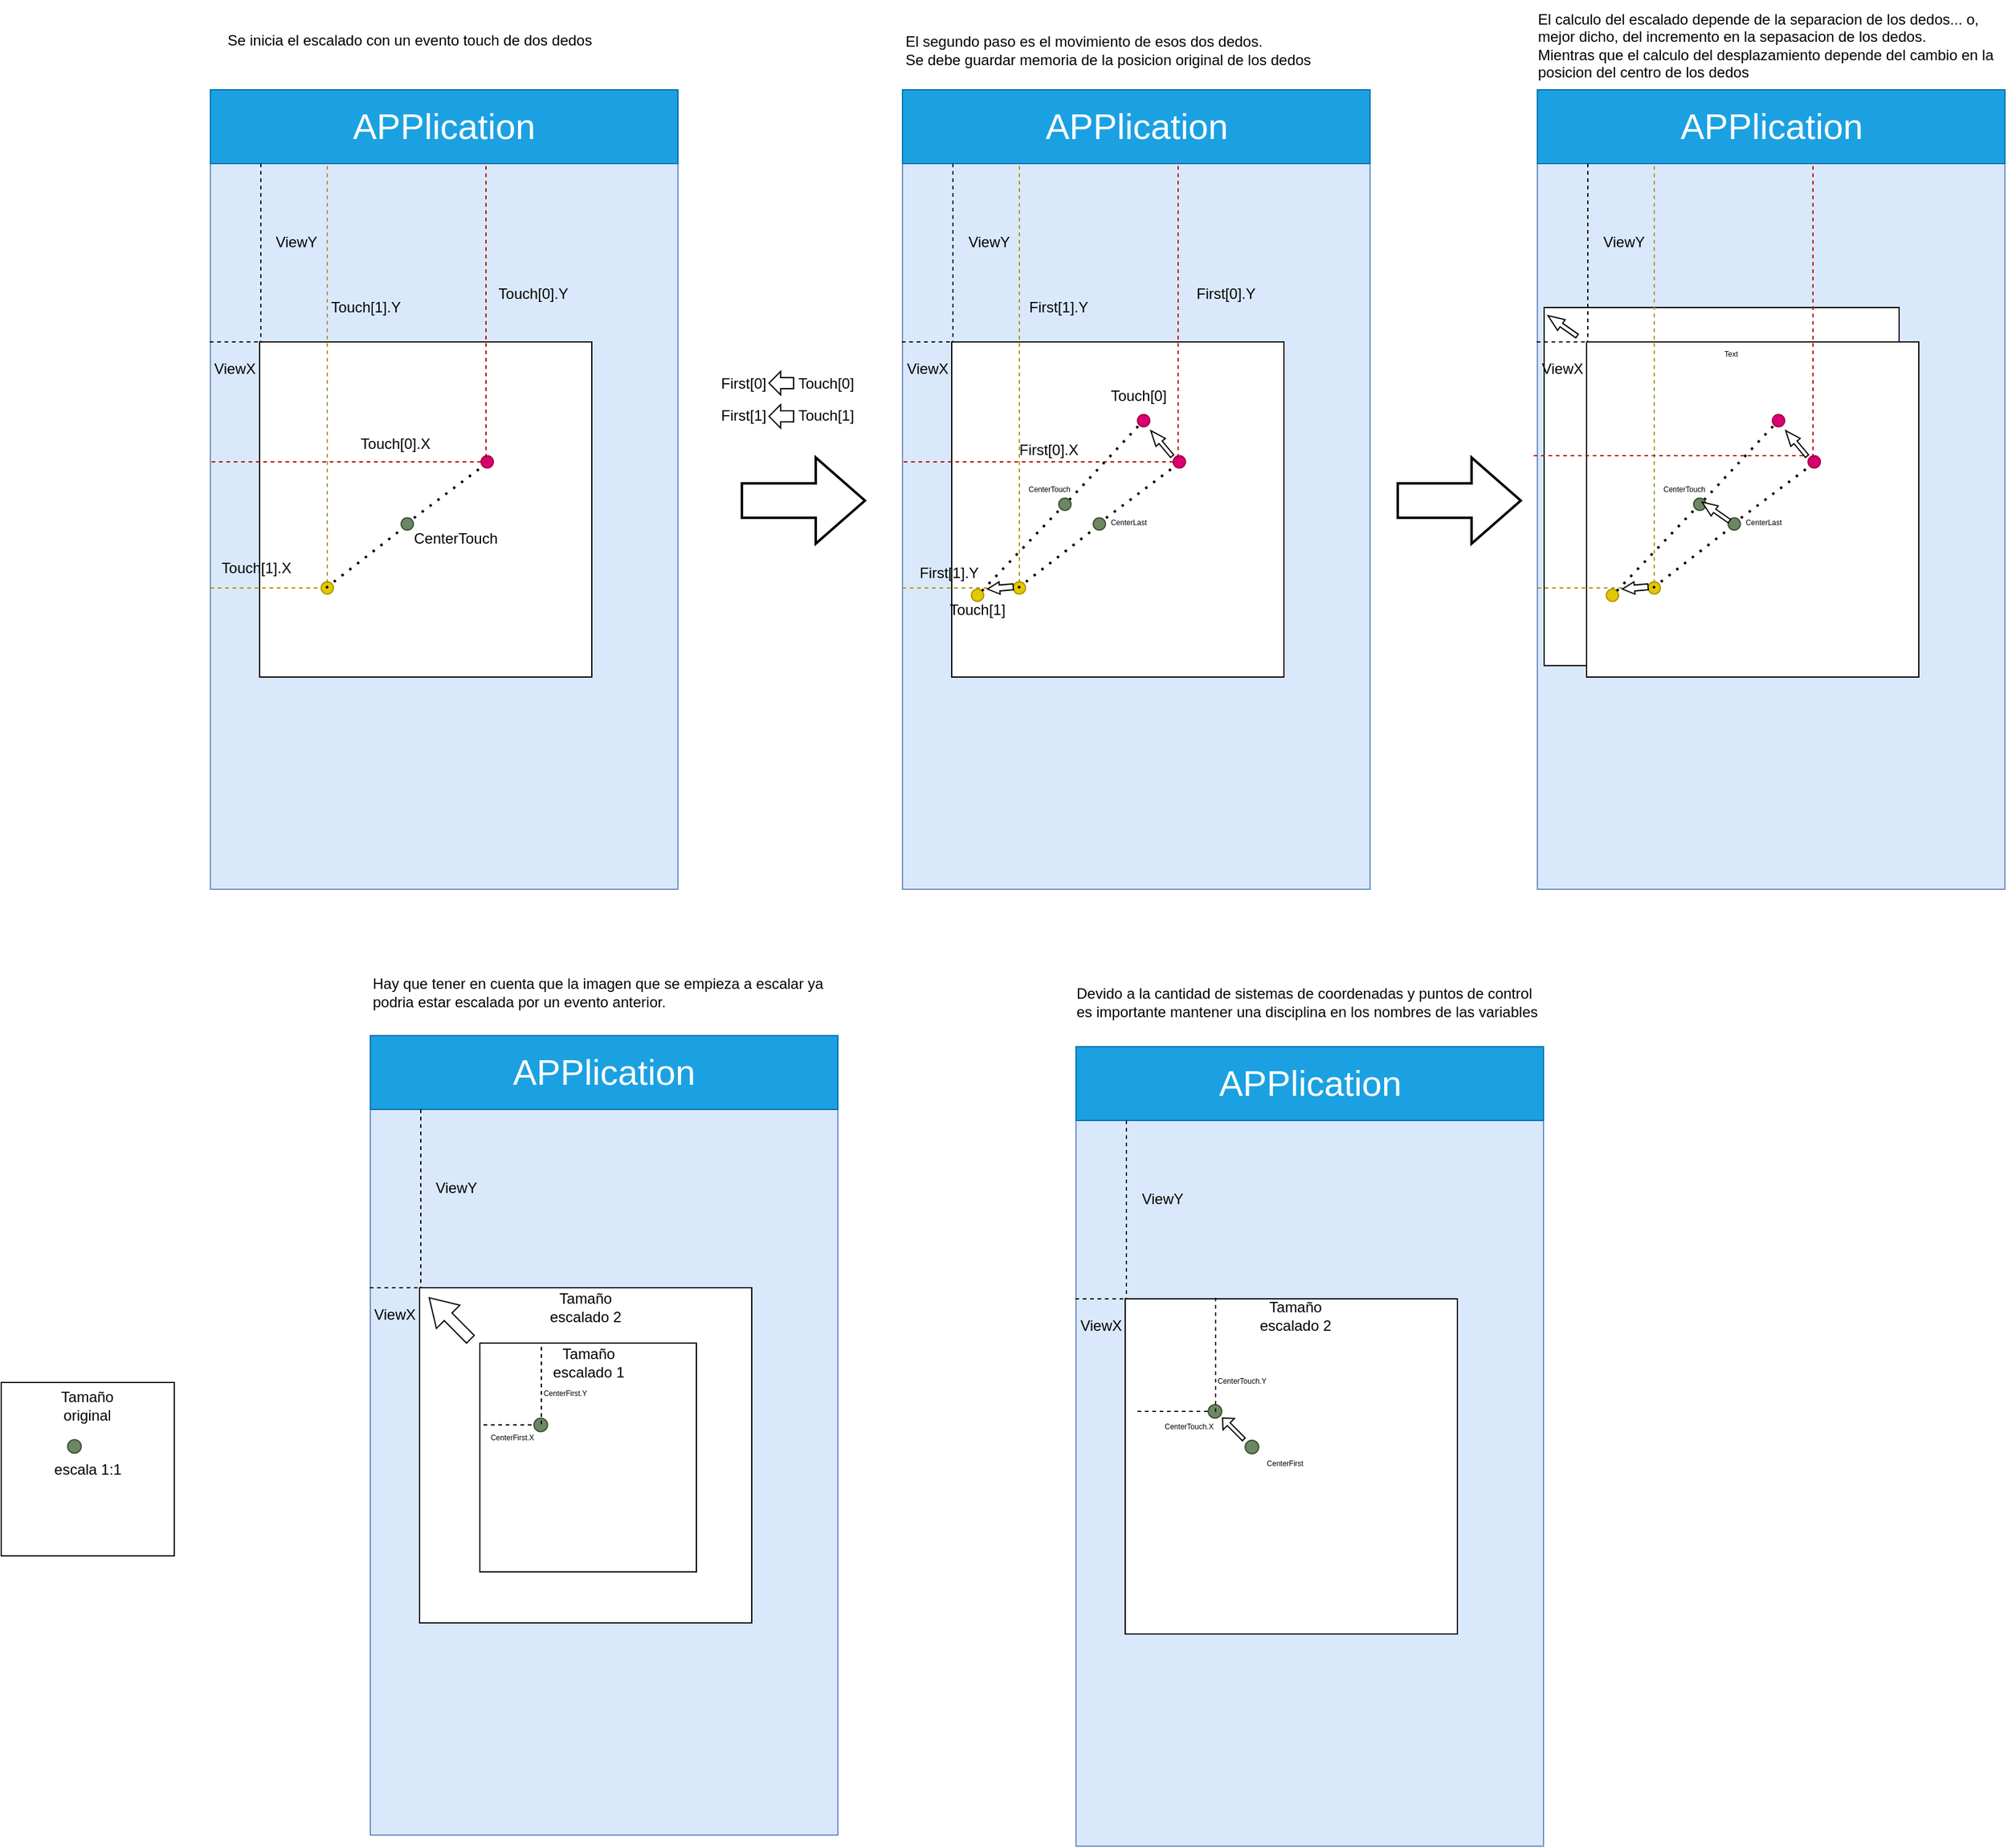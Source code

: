 <mxfile version="13.6.2" type="device"><diagram id="ZlK4aT6pQJTlaHt1C6pi" name="Página-1"><mxGraphModel dx="1718" dy="984" grid="0" gridSize="10" guides="1" tooltips="1" connect="1" arrows="1" fold="1" page="1" pageScale="1" pageWidth="827" pageHeight="1169" math="0" shadow="0"><root><mxCell id="0"/><mxCell id="1" parent="0"/><mxCell id="y9ygKdoUqCYuQnEhH_C1-4" value="" style="rounded=0;whiteSpace=wrap;html=1;fillColor=#dae8fc;strokeColor=#6c8ebf;container=1;" vertex="1" parent="1"><mxGeometry x="560" y="260" width="380" height="650" as="geometry"/></mxCell><mxCell id="y9ygKdoUqCYuQnEhH_C1-5" value="&lt;font style=&quot;font-size: 29px&quot;&gt;APPlication&lt;/font&gt;" style="text;html=1;strokeColor=#006EAF;fillColor=#1ba1e2;align=center;verticalAlign=middle;whiteSpace=wrap;rounded=0;fontColor=#ffffff;" vertex="1" parent="y9ygKdoUqCYuQnEhH_C1-4"><mxGeometry width="380" height="60" as="geometry"/></mxCell><mxCell id="y9ygKdoUqCYuQnEhH_C1-1" value="" style="rounded=0;whiteSpace=wrap;html=1;container=1;dropTarget=1;" vertex="1" parent="y9ygKdoUqCYuQnEhH_C1-4"><mxGeometry x="40" y="205" width="270" height="272.5" as="geometry"/></mxCell><mxCell id="y9ygKdoUqCYuQnEhH_C1-2" value="" style="ellipse;whiteSpace=wrap;html=1;aspect=fixed;fillColor=#d80073;strokeColor=#A50040;fontColor=#ffffff;" vertex="1" parent="y9ygKdoUqCYuQnEhH_C1-1"><mxGeometry x="180" y="92.5" width="10" height="10" as="geometry"/></mxCell><mxCell id="y9ygKdoUqCYuQnEhH_C1-3" value="" style="ellipse;whiteSpace=wrap;html=1;aspect=fixed;fillColor=#e3c800;strokeColor=#B09500;fontColor=#ffffff;" vertex="1" parent="y9ygKdoUqCYuQnEhH_C1-1"><mxGeometry x="50" y="195" width="10" height="10" as="geometry"/></mxCell><mxCell id="y9ygKdoUqCYuQnEhH_C1-21" value="Touch[0].X" style="text;html=1;strokeColor=none;fillColor=none;align=center;verticalAlign=middle;whiteSpace=wrap;rounded=0;dashed=1;" vertex="1" parent="y9ygKdoUqCYuQnEhH_C1-1"><mxGeometry x="82" y="72.5" width="57" height="20" as="geometry"/></mxCell><mxCell id="y9ygKdoUqCYuQnEhH_C1-22" value="" style="line;strokeWidth=1;direction=south;html=1;dashed=1;fillColor=#e3c800;strokeColor=#B09500;fontColor=#ffffff;" vertex="1" parent="y9ygKdoUqCYuQnEhH_C1-1"><mxGeometry x="50" y="-143" width="10" height="341.5" as="geometry"/></mxCell><mxCell id="y9ygKdoUqCYuQnEhH_C1-23" value="" style="line;strokeWidth=1;html=1;perimeter=backbonePerimeter;points=[];outlineConnect=0;dashed=1;fillColor=#e51400;strokeColor=#B20000;fontColor=#ffffff;" vertex="1" parent="y9ygKdoUqCYuQnEhH_C1-1"><mxGeometry x="-39" y="92.5" width="223" height="10" as="geometry"/></mxCell><mxCell id="y9ygKdoUqCYuQnEhH_C1-26" value="" style="line;strokeWidth=1;html=1;perimeter=backbonePerimeter;points=[];outlineConnect=0;dashed=1;fillColor=#e3c800;strokeColor=#B09500;fontColor=#ffffff;" vertex="1" parent="y9ygKdoUqCYuQnEhH_C1-1"><mxGeometry x="-40" y="195" width="90" height="10" as="geometry"/></mxCell><mxCell id="y9ygKdoUqCYuQnEhH_C1-29" value="" style="endArrow=none;dashed=1;html=1;dashPattern=1 3;strokeWidth=2;fontColor=#FFFF00;exitX=0.4;exitY=0.5;exitDx=0;exitDy=0;exitPerimeter=0;entryX=0;entryY=1;entryDx=0;entryDy=0;" edge="1" parent="y9ygKdoUqCYuQnEhH_C1-1" source="y9ygKdoUqCYuQnEhH_C1-30" target="y9ygKdoUqCYuQnEhH_C1-2"><mxGeometry width="50" height="50" relative="1" as="geometry"><mxPoint x="132" y="209" as="sourcePoint"/><mxPoint x="182" y="159" as="targetPoint"/></mxGeometry></mxCell><mxCell id="y9ygKdoUqCYuQnEhH_C1-30" value="" style="ellipse;whiteSpace=wrap;html=1;aspect=fixed;fillColor=#6d8764;strokeColor=#3A5431;fontColor=#ffffff;" vertex="1" parent="y9ygKdoUqCYuQnEhH_C1-1"><mxGeometry x="115" y="143" width="10" height="10" as="geometry"/></mxCell><mxCell id="y9ygKdoUqCYuQnEhH_C1-31" value="" style="endArrow=none;dashed=1;html=1;dashPattern=1 3;strokeWidth=2;fontColor=#FFFF00;exitX=0.4;exitY=0.5;exitDx=0;exitDy=0;exitPerimeter=0;entryX=0;entryY=1;entryDx=0;entryDy=0;" edge="1" parent="y9ygKdoUqCYuQnEhH_C1-1" source="y9ygKdoUqCYuQnEhH_C1-3" target="y9ygKdoUqCYuQnEhH_C1-30"><mxGeometry width="50" height="50" relative="1" as="geometry"><mxPoint x="654" y="665" as="sourcePoint"/><mxPoint x="781.464" y="566.036" as="targetPoint"/></mxGeometry></mxCell><mxCell id="y9ygKdoUqCYuQnEhH_C1-32" value="CenterTouch" style="text;html=1;strokeColor=none;fillColor=none;align=center;verticalAlign=middle;whiteSpace=wrap;rounded=0;dashed=1;" vertex="1" parent="y9ygKdoUqCYuQnEhH_C1-1"><mxGeometry x="125" y="150" width="69" height="20" as="geometry"/></mxCell><mxCell id="y9ygKdoUqCYuQnEhH_C1-15" value="" style="line;strokeWidth=1;direction=south;html=1;dashed=1;" vertex="1" parent="y9ygKdoUqCYuQnEhH_C1-4"><mxGeometry x="36" y="60" width="10" height="145" as="geometry"/></mxCell><mxCell id="y9ygKdoUqCYuQnEhH_C1-17" value="ViewY" style="text;html=1;strokeColor=none;fillColor=none;align=center;verticalAlign=middle;whiteSpace=wrap;rounded=0;dashed=1;" vertex="1" parent="y9ygKdoUqCYuQnEhH_C1-4"><mxGeometry x="50" y="114" width="40" height="20" as="geometry"/></mxCell><mxCell id="y9ygKdoUqCYuQnEhH_C1-18" value="ViewX" style="text;html=1;strokeColor=none;fillColor=none;align=center;verticalAlign=middle;whiteSpace=wrap;rounded=0;dashed=1;" vertex="1" parent="y9ygKdoUqCYuQnEhH_C1-4"><mxGeometry y="217" width="40" height="20" as="geometry"/></mxCell><mxCell id="y9ygKdoUqCYuQnEhH_C1-19" value="" style="line;strokeWidth=1;direction=south;html=1;dashed=1;fillColor=#e51400;strokeColor=#B20000;fontColor=#ffffff;" vertex="1" parent="y9ygKdoUqCYuQnEhH_C1-4"><mxGeometry x="219" y="62" width="10" height="237.5" as="geometry"/></mxCell><mxCell id="y9ygKdoUqCYuQnEhH_C1-16" value="" style="line;strokeWidth=1;html=1;perimeter=backbonePerimeter;points=[];outlineConnect=0;dashed=1;" vertex="1" parent="y9ygKdoUqCYuQnEhH_C1-4"><mxGeometry x="-0.5" y="200" width="41" height="10" as="geometry"/></mxCell><mxCell id="y9ygKdoUqCYuQnEhH_C1-20" value="Touch[0].Y" style="text;html=1;strokeColor=none;fillColor=none;align=center;verticalAlign=middle;whiteSpace=wrap;rounded=0;dashed=1;" vertex="1" parent="y9ygKdoUqCYuQnEhH_C1-4"><mxGeometry x="234" y="156" width="57" height="20" as="geometry"/></mxCell><mxCell id="y9ygKdoUqCYuQnEhH_C1-28" value="Touch[1].Y" style="text;html=1;strokeColor=none;fillColor=none;align=center;verticalAlign=middle;whiteSpace=wrap;rounded=0;dashed=1;" vertex="1" parent="y9ygKdoUqCYuQnEhH_C1-4"><mxGeometry x="98" y="167" width="57" height="20" as="geometry"/></mxCell><mxCell id="y9ygKdoUqCYuQnEhH_C1-27" value="Touch[1].X" style="text;html=1;strokeColor=none;fillColor=none;align=center;verticalAlign=middle;whiteSpace=wrap;rounded=0;dashed=1;" vertex="1" parent="y9ygKdoUqCYuQnEhH_C1-4"><mxGeometry x="9" y="379" width="57" height="20" as="geometry"/></mxCell><mxCell id="y9ygKdoUqCYuQnEhH_C1-33" value="" style="verticalLabelPosition=bottom;verticalAlign=top;html=1;strokeWidth=2;shape=mxgraph.arrows2.arrow;dy=0.6;dx=40;notch=0;fontColor=#FFFF00;" vertex="1" parent="1"><mxGeometry x="992" y="559" width="100" height="70" as="geometry"/></mxCell><mxCell id="y9ygKdoUqCYuQnEhH_C1-36" value="" style="rounded=0;whiteSpace=wrap;html=1;fillColor=#dae8fc;strokeColor=#6c8ebf;container=1;" vertex="1" parent="1"><mxGeometry x="1122.5" y="260" width="380" height="650" as="geometry"/></mxCell><mxCell id="y9ygKdoUqCYuQnEhH_C1-37" value="&lt;font style=&quot;font-size: 29px&quot;&gt;APPlication&lt;/font&gt;" style="text;html=1;strokeColor=#006EAF;fillColor=#1ba1e2;align=center;verticalAlign=middle;whiteSpace=wrap;rounded=0;fontColor=#ffffff;" vertex="1" parent="y9ygKdoUqCYuQnEhH_C1-36"><mxGeometry width="380" height="60" as="geometry"/></mxCell><mxCell id="y9ygKdoUqCYuQnEhH_C1-38" value="" style="rounded=0;whiteSpace=wrap;html=1;container=1;dropTarget=1;collapsible=0;" vertex="1" parent="y9ygKdoUqCYuQnEhH_C1-36"><mxGeometry x="40" y="205" width="270" height="272.5" as="geometry"/></mxCell><mxCell id="y9ygKdoUqCYuQnEhH_C1-39" value="" style="ellipse;whiteSpace=wrap;html=1;aspect=fixed;fillColor=#d80073;strokeColor=#A50040;fontColor=#ffffff;" vertex="1" parent="y9ygKdoUqCYuQnEhH_C1-38"><mxGeometry x="180" y="92.5" width="10" height="10" as="geometry"/></mxCell><mxCell id="y9ygKdoUqCYuQnEhH_C1-40" value="" style="ellipse;whiteSpace=wrap;html=1;aspect=fixed;fillColor=#e3c800;strokeColor=#B09500;fontColor=#ffffff;" vertex="1" parent="y9ygKdoUqCYuQnEhH_C1-38"><mxGeometry x="50" y="195" width="10" height="10" as="geometry"/></mxCell><mxCell id="y9ygKdoUqCYuQnEhH_C1-41" value="First[0].X" style="text;html=1;strokeColor=none;fillColor=none;align=center;verticalAlign=middle;whiteSpace=wrap;rounded=0;dashed=1;" vertex="1" parent="y9ygKdoUqCYuQnEhH_C1-38"><mxGeometry x="50" y="77.5" width="57" height="20" as="geometry"/></mxCell><mxCell id="y9ygKdoUqCYuQnEhH_C1-42" value="" style="line;strokeWidth=1;direction=south;html=1;dashed=1;fillColor=#e3c800;strokeColor=#B09500;fontColor=#ffffff;" vertex="1" parent="y9ygKdoUqCYuQnEhH_C1-38"><mxGeometry x="50" y="-143" width="10" height="341.5" as="geometry"/></mxCell><mxCell id="y9ygKdoUqCYuQnEhH_C1-43" value="" style="line;strokeWidth=1;html=1;perimeter=backbonePerimeter;points=[];outlineConnect=0;dashed=1;fillColor=#e51400;strokeColor=#B20000;fontColor=#ffffff;" vertex="1" parent="y9ygKdoUqCYuQnEhH_C1-38"><mxGeometry x="-39" y="92.5" width="223" height="10" as="geometry"/></mxCell><mxCell id="y9ygKdoUqCYuQnEhH_C1-44" value="" style="line;strokeWidth=1;html=1;perimeter=backbonePerimeter;points=[];outlineConnect=0;dashed=1;fillColor=#e3c800;strokeColor=#B09500;fontColor=#ffffff;" vertex="1" parent="y9ygKdoUqCYuQnEhH_C1-38"><mxGeometry x="-40" y="195" width="90" height="10" as="geometry"/></mxCell><mxCell id="y9ygKdoUqCYuQnEhH_C1-46" value="" style="endArrow=none;dashed=1;html=1;dashPattern=1 3;strokeWidth=2;fontColor=#FFFF00;exitX=0.4;exitY=0.5;exitDx=0;exitDy=0;exitPerimeter=0;entryX=0;entryY=1;entryDx=0;entryDy=0;" edge="1" parent="y9ygKdoUqCYuQnEhH_C1-38" source="y9ygKdoUqCYuQnEhH_C1-47" target="y9ygKdoUqCYuQnEhH_C1-39"><mxGeometry width="50" height="50" relative="1" as="geometry"><mxPoint x="132" y="209" as="sourcePoint"/><mxPoint x="182" y="159" as="targetPoint"/></mxGeometry></mxCell><mxCell id="y9ygKdoUqCYuQnEhH_C1-47" value="" style="ellipse;whiteSpace=wrap;html=1;aspect=fixed;fillColor=#6d8764;strokeColor=#3A5431;fontColor=#ffffff;" vertex="1" parent="y9ygKdoUqCYuQnEhH_C1-38"><mxGeometry x="115" y="143" width="10" height="10" as="geometry"/></mxCell><mxCell id="y9ygKdoUqCYuQnEhH_C1-48" value="" style="endArrow=none;dashed=1;html=1;dashPattern=1 3;strokeWidth=2;fontColor=#FFFF00;exitX=0.4;exitY=0.5;exitDx=0;exitDy=0;exitPerimeter=0;entryX=0;entryY=1;entryDx=0;entryDy=0;" edge="1" parent="y9ygKdoUqCYuQnEhH_C1-38" source="y9ygKdoUqCYuQnEhH_C1-40" target="y9ygKdoUqCYuQnEhH_C1-47"><mxGeometry width="50" height="50" relative="1" as="geometry"><mxPoint x="654" y="665" as="sourcePoint"/><mxPoint x="781.464" y="566.036" as="targetPoint"/></mxGeometry></mxCell><mxCell id="y9ygKdoUqCYuQnEhH_C1-49" value="CenterLast" style="text;html=1;strokeColor=none;fillColor=none;align=center;verticalAlign=middle;whiteSpace=wrap;rounded=0;dashed=1;fontSize=6;" vertex="1" parent="y9ygKdoUqCYuQnEhH_C1-38"><mxGeometry x="125" y="140" width="37" height="13" as="geometry"/></mxCell><mxCell id="y9ygKdoUqCYuQnEhH_C1-63" value="" style="ellipse;whiteSpace=wrap;html=1;aspect=fixed;fillColor=#d80073;strokeColor=#A50040;fontColor=#ffffff;" vertex="1" parent="y9ygKdoUqCYuQnEhH_C1-38"><mxGeometry x="151" y="59" width="10" height="10" as="geometry"/></mxCell><mxCell id="y9ygKdoUqCYuQnEhH_C1-64" value="" style="ellipse;whiteSpace=wrap;html=1;aspect=fixed;fillColor=#e3c800;strokeColor=#B09500;fontColor=#ffffff;" vertex="1" parent="y9ygKdoUqCYuQnEhH_C1-38"><mxGeometry x="16" y="201" width="10" height="10" as="geometry"/></mxCell><mxCell id="y9ygKdoUqCYuQnEhH_C1-65" value="" style="shape=singleArrow;direction=west;whiteSpace=wrap;html=1;strokeWidth=1;fontColor=#FFFF00;arrowWidth=0.48;arrowSize=0.472;rotation=-5;" vertex="1" parent="y9ygKdoUqCYuQnEhH_C1-38"><mxGeometry x="29" y="195" width="21" height="10" as="geometry"/></mxCell><mxCell id="y9ygKdoUqCYuQnEhH_C1-66" value="" style="shape=singleArrow;direction=west;whiteSpace=wrap;html=1;strokeWidth=1;fontColor=#FFFF00;arrowWidth=0.331;arrowSize=0.459;rotation=50;" vertex="1" parent="y9ygKdoUqCYuQnEhH_C1-38"><mxGeometry x="157" y="77.5" width="27" height="10" as="geometry"/></mxCell><mxCell id="y9ygKdoUqCYuQnEhH_C1-67" value="Touch[0]" style="text;html=1;strokeColor=none;fillColor=none;align=center;verticalAlign=middle;whiteSpace=wrap;rounded=0;dashed=1;" vertex="1" parent="y9ygKdoUqCYuQnEhH_C1-38"><mxGeometry x="123" y="34" width="57" height="20" as="geometry"/></mxCell><mxCell id="y9ygKdoUqCYuQnEhH_C1-45" value="Touch[1]" style="text;html=1;strokeColor=none;fillColor=none;align=center;verticalAlign=middle;whiteSpace=wrap;rounded=0;dashed=1;" vertex="1" parent="y9ygKdoUqCYuQnEhH_C1-38"><mxGeometry x="-7.5" y="208" width="57" height="20" as="geometry"/></mxCell><mxCell id="y9ygKdoUqCYuQnEhH_C1-71" value="" style="endArrow=none;dashed=1;html=1;dashPattern=1 3;strokeWidth=2;fontColor=#FFFF00;exitX=1;exitY=0;exitDx=0;exitDy=0;entryX=0;entryY=1;entryDx=0;entryDy=0;" edge="1" parent="y9ygKdoUqCYuQnEhH_C1-38" source="y9ygKdoUqCYuQnEhH_C1-69" target="y9ygKdoUqCYuQnEhH_C1-63"><mxGeometry width="50" height="50" relative="1" as="geometry"><mxPoint x="64.0" y="210" as="sourcePoint"/><mxPoint x="126.464" y="161.536" as="targetPoint"/></mxGeometry></mxCell><mxCell id="y9ygKdoUqCYuQnEhH_C1-69" value="" style="ellipse;whiteSpace=wrap;html=1;aspect=fixed;fillColor=#6d8764;strokeColor=#3A5431;fontColor=#ffffff;" vertex="1" parent="y9ygKdoUqCYuQnEhH_C1-38"><mxGeometry x="87" y="127" width="10" height="10" as="geometry"/></mxCell><mxCell id="y9ygKdoUqCYuQnEhH_C1-72" value="" style="endArrow=none;dashed=1;html=1;dashPattern=1 3;strokeWidth=2;fontColor=#FFFF00;exitX=1;exitY=0;exitDx=0;exitDy=0;entryX=0;entryY=1;entryDx=0;entryDy=0;" edge="1" parent="y9ygKdoUqCYuQnEhH_C1-38" source="y9ygKdoUqCYuQnEhH_C1-64" target="y9ygKdoUqCYuQnEhH_C1-69"><mxGeometry width="50" height="50" relative="1" as="geometry"><mxPoint x="1209.536" y="684.464" as="sourcePoint"/><mxPoint x="1416.464" y="560.536" as="targetPoint"/></mxGeometry></mxCell><mxCell id="y9ygKdoUqCYuQnEhH_C1-73" value="CenterTouch" style="text;html=1;strokeColor=none;fillColor=none;align=center;verticalAlign=middle;whiteSpace=wrap;rounded=0;dashed=1;fontSize=6;" vertex="1" parent="y9ygKdoUqCYuQnEhH_C1-38"><mxGeometry x="54" y="114" width="49.5" height="12" as="geometry"/></mxCell><mxCell id="y9ygKdoUqCYuQnEhH_C1-50" value="" style="line;strokeWidth=1;direction=south;html=1;dashed=1;" vertex="1" parent="y9ygKdoUqCYuQnEhH_C1-36"><mxGeometry x="36" y="60" width="10" height="145" as="geometry"/></mxCell><mxCell id="y9ygKdoUqCYuQnEhH_C1-51" value="ViewY" style="text;html=1;strokeColor=none;fillColor=none;align=center;verticalAlign=middle;whiteSpace=wrap;rounded=0;dashed=1;" vertex="1" parent="y9ygKdoUqCYuQnEhH_C1-36"><mxGeometry x="50" y="114" width="40" height="20" as="geometry"/></mxCell><mxCell id="y9ygKdoUqCYuQnEhH_C1-52" value="ViewX" style="text;html=1;strokeColor=none;fillColor=none;align=center;verticalAlign=middle;whiteSpace=wrap;rounded=0;dashed=1;" vertex="1" parent="y9ygKdoUqCYuQnEhH_C1-36"><mxGeometry y="217" width="40" height="20" as="geometry"/></mxCell><mxCell id="y9ygKdoUqCYuQnEhH_C1-53" value="" style="line;strokeWidth=1;direction=south;html=1;dashed=1;fillColor=#e51400;strokeColor=#B20000;fontColor=#ffffff;" vertex="1" parent="y9ygKdoUqCYuQnEhH_C1-36"><mxGeometry x="219" y="62" width="10" height="237.5" as="geometry"/></mxCell><mxCell id="y9ygKdoUqCYuQnEhH_C1-54" value="" style="line;strokeWidth=1;html=1;perimeter=backbonePerimeter;points=[];outlineConnect=0;dashed=1;" vertex="1" parent="y9ygKdoUqCYuQnEhH_C1-36"><mxGeometry x="-0.5" y="200" width="41" height="10" as="geometry"/></mxCell><mxCell id="y9ygKdoUqCYuQnEhH_C1-55" value="First[0].Y" style="text;html=1;strokeColor=none;fillColor=none;align=center;verticalAlign=middle;whiteSpace=wrap;rounded=0;dashed=1;" vertex="1" parent="y9ygKdoUqCYuQnEhH_C1-36"><mxGeometry x="234" y="156" width="57" height="20" as="geometry"/></mxCell><mxCell id="y9ygKdoUqCYuQnEhH_C1-56" value="First[1].Y" style="text;html=1;strokeColor=none;fillColor=none;align=center;verticalAlign=middle;whiteSpace=wrap;rounded=0;dashed=1;" vertex="1" parent="y9ygKdoUqCYuQnEhH_C1-36"><mxGeometry x="98" y="167" width="57" height="20" as="geometry"/></mxCell><mxCell id="y9ygKdoUqCYuQnEhH_C1-68" value="First[1].Y" style="text;html=1;strokeColor=none;fillColor=none;align=center;verticalAlign=middle;whiteSpace=wrap;rounded=0;dashed=1;" vertex="1" parent="y9ygKdoUqCYuQnEhH_C1-36"><mxGeometry x="9" y="383" width="57" height="20" as="geometry"/></mxCell><mxCell id="y9ygKdoUqCYuQnEhH_C1-57" value="First[0]" style="text;html=1;strokeColor=none;fillColor=none;align=center;verticalAlign=middle;whiteSpace=wrap;rounded=0;dashed=1;" vertex="1" parent="1"><mxGeometry x="965" y="489" width="57" height="20" as="geometry"/></mxCell><mxCell id="y9ygKdoUqCYuQnEhH_C1-58" value="First[1]" style="text;html=1;strokeColor=none;fillColor=none;align=center;verticalAlign=middle;whiteSpace=wrap;rounded=0;dashed=1;" vertex="1" parent="1"><mxGeometry x="965" y="515" width="57" height="20" as="geometry"/></mxCell><mxCell id="y9ygKdoUqCYuQnEhH_C1-59" value="Touch[0]" style="text;html=1;strokeColor=none;fillColor=none;align=center;verticalAlign=middle;whiteSpace=wrap;rounded=0;dashed=1;" vertex="1" parent="1"><mxGeometry x="1032" y="489" width="57" height="20" as="geometry"/></mxCell><mxCell id="y9ygKdoUqCYuQnEhH_C1-60" value="Touch[1]" style="text;html=1;strokeColor=none;fillColor=none;align=center;verticalAlign=middle;whiteSpace=wrap;rounded=0;dashed=1;" vertex="1" parent="1"><mxGeometry x="1032" y="515" width="57" height="20" as="geometry"/></mxCell><mxCell id="y9ygKdoUqCYuQnEhH_C1-61" value="" style="shape=singleArrow;direction=west;whiteSpace=wrap;html=1;strokeWidth=1;fontColor=#FFFF00;arrowWidth=0.48;arrowSize=0.472;" vertex="1" parent="1"><mxGeometry x="1014" y="489" width="20" height="19" as="geometry"/></mxCell><mxCell id="y9ygKdoUqCYuQnEhH_C1-62" value="" style="shape=singleArrow;direction=west;whiteSpace=wrap;html=1;strokeWidth=1;fontColor=#FFFF00;arrowWidth=0.48;arrowSize=0.472;" vertex="1" parent="1"><mxGeometry x="1014" y="516" width="20" height="19" as="geometry"/></mxCell><mxCell id="y9ygKdoUqCYuQnEhH_C1-74" value="" style="rounded=0;whiteSpace=wrap;html=1;fillColor=#dae8fc;strokeColor=#6c8ebf;container=1;" vertex="1" parent="1"><mxGeometry x="1638.5" y="260" width="380" height="650" as="geometry"/></mxCell><mxCell id="y9ygKdoUqCYuQnEhH_C1-106" value="" style="rounded=0;whiteSpace=wrap;html=1;container=1;dropTarget=1;collapsible=0;" vertex="1" parent="y9ygKdoUqCYuQnEhH_C1-74"><mxGeometry x="5.5" y="177" width="288.5" height="291.17" as="geometry"/></mxCell><mxCell id="y9ygKdoUqCYuQnEhH_C1-125" value="" style="shape=singleArrow;direction=west;whiteSpace=wrap;html=1;strokeWidth=1;fontColor=#FFFF00;arrowWidth=0.331;arrowSize=0.459;rotation=35;" vertex="1" parent="y9ygKdoUqCYuQnEhH_C1-106"><mxGeometry x="0.534" y="9.617" width="28.85" height="10.685" as="geometry"/></mxCell><mxCell id="y9ygKdoUqCYuQnEhH_C1-75" value="&lt;font style=&quot;font-size: 29px&quot;&gt;APPlication&lt;/font&gt;" style="text;html=1;strokeColor=#006EAF;fillColor=#1ba1e2;align=center;verticalAlign=middle;whiteSpace=wrap;rounded=0;fontColor=#ffffff;" vertex="1" parent="y9ygKdoUqCYuQnEhH_C1-74"><mxGeometry width="380" height="60" as="geometry"/></mxCell><mxCell id="y9ygKdoUqCYuQnEhH_C1-76" value="" style="rounded=0;whiteSpace=wrap;html=1;container=1;dropTarget=1;collapsible=0;" vertex="1" parent="y9ygKdoUqCYuQnEhH_C1-74"><mxGeometry x="40" y="205" width="270" height="272.5" as="geometry"/></mxCell><mxCell id="y9ygKdoUqCYuQnEhH_C1-77" value="" style="ellipse;whiteSpace=wrap;html=1;aspect=fixed;fillColor=#d80073;strokeColor=#A50040;fontColor=#ffffff;" vertex="1" parent="y9ygKdoUqCYuQnEhH_C1-76"><mxGeometry x="180" y="92.5" width="10" height="10" as="geometry"/></mxCell><mxCell id="y9ygKdoUqCYuQnEhH_C1-78" value="" style="ellipse;whiteSpace=wrap;html=1;aspect=fixed;fillColor=#e3c800;strokeColor=#B09500;fontColor=#ffffff;" vertex="1" parent="y9ygKdoUqCYuQnEhH_C1-76"><mxGeometry x="50" y="195" width="10" height="10" as="geometry"/></mxCell><mxCell id="y9ygKdoUqCYuQnEhH_C1-80" value="" style="line;strokeWidth=1;direction=south;html=1;dashed=1;fillColor=#e3c800;strokeColor=#B09500;fontColor=#ffffff;" vertex="1" parent="y9ygKdoUqCYuQnEhH_C1-76"><mxGeometry x="50" y="-143" width="10" height="341.5" as="geometry"/></mxCell><mxCell id="y9ygKdoUqCYuQnEhH_C1-81" value="" style="line;strokeWidth=1;html=1;perimeter=backbonePerimeter;points=[];outlineConnect=0;dashed=1;fillColor=#e51400;strokeColor=#B20000;fontColor=#ffffff;" vertex="1" parent="y9ygKdoUqCYuQnEhH_C1-76"><mxGeometry x="-43" y="87.5" width="223" height="10" as="geometry"/></mxCell><mxCell id="y9ygKdoUqCYuQnEhH_C1-82" value="" style="line;strokeWidth=1;html=1;perimeter=backbonePerimeter;points=[];outlineConnect=0;dashed=1;fillColor=#e3c800;strokeColor=#B09500;fontColor=#ffffff;" vertex="1" parent="y9ygKdoUqCYuQnEhH_C1-76"><mxGeometry x="-40" y="195" width="90" height="10" as="geometry"/></mxCell><mxCell id="y9ygKdoUqCYuQnEhH_C1-83" value="" style="endArrow=none;dashed=1;html=1;dashPattern=1 3;strokeWidth=2;fontColor=#FFFF00;exitX=0.4;exitY=0.5;exitDx=0;exitDy=0;exitPerimeter=0;entryX=0;entryY=1;entryDx=0;entryDy=0;" edge="1" parent="y9ygKdoUqCYuQnEhH_C1-76" source="y9ygKdoUqCYuQnEhH_C1-84" target="y9ygKdoUqCYuQnEhH_C1-77"><mxGeometry width="50" height="50" relative="1" as="geometry"><mxPoint x="132" y="209" as="sourcePoint"/><mxPoint x="182" y="159" as="targetPoint"/></mxGeometry></mxCell><mxCell id="y9ygKdoUqCYuQnEhH_C1-84" value="" style="ellipse;whiteSpace=wrap;html=1;aspect=fixed;fillColor=#6d8764;strokeColor=#3A5431;fontColor=#ffffff;" vertex="1" parent="y9ygKdoUqCYuQnEhH_C1-76"><mxGeometry x="115" y="143" width="10" height="10" as="geometry"/></mxCell><mxCell id="y9ygKdoUqCYuQnEhH_C1-85" value="" style="endArrow=none;dashed=1;html=1;dashPattern=1 3;strokeWidth=2;fontColor=#FFFF00;exitX=0.4;exitY=0.5;exitDx=0;exitDy=0;exitPerimeter=0;entryX=0;entryY=1;entryDx=0;entryDy=0;" edge="1" parent="y9ygKdoUqCYuQnEhH_C1-76" source="y9ygKdoUqCYuQnEhH_C1-78" target="y9ygKdoUqCYuQnEhH_C1-84"><mxGeometry width="50" height="50" relative="1" as="geometry"><mxPoint x="654" y="665" as="sourcePoint"/><mxPoint x="781.464" y="566.036" as="targetPoint"/></mxGeometry></mxCell><mxCell id="y9ygKdoUqCYuQnEhH_C1-86" value="CenterLast" style="text;html=1;strokeColor=none;fillColor=none;align=center;verticalAlign=middle;whiteSpace=wrap;rounded=0;dashed=1;fontSize=6;" vertex="1" parent="y9ygKdoUqCYuQnEhH_C1-76"><mxGeometry x="125" y="140" width="37" height="13" as="geometry"/></mxCell><mxCell id="y9ygKdoUqCYuQnEhH_C1-87" value="" style="ellipse;whiteSpace=wrap;html=1;aspect=fixed;fillColor=#d80073;strokeColor=#A50040;fontColor=#ffffff;" vertex="1" parent="y9ygKdoUqCYuQnEhH_C1-76"><mxGeometry x="151" y="59" width="10" height="10" as="geometry"/></mxCell><mxCell id="y9ygKdoUqCYuQnEhH_C1-88" value="" style="ellipse;whiteSpace=wrap;html=1;aspect=fixed;fillColor=#e3c800;strokeColor=#B09500;fontColor=#ffffff;" vertex="1" parent="y9ygKdoUqCYuQnEhH_C1-76"><mxGeometry x="16" y="201" width="10" height="10" as="geometry"/></mxCell><mxCell id="y9ygKdoUqCYuQnEhH_C1-89" value="" style="shape=singleArrow;direction=west;whiteSpace=wrap;html=1;strokeWidth=1;fontColor=#FFFF00;arrowWidth=0.48;arrowSize=0.472;rotation=-5;" vertex="1" parent="y9ygKdoUqCYuQnEhH_C1-76"><mxGeometry x="29" y="195" width="21" height="10" as="geometry"/></mxCell><mxCell id="y9ygKdoUqCYuQnEhH_C1-90" value="" style="shape=singleArrow;direction=west;whiteSpace=wrap;html=1;strokeWidth=1;fontColor=#FFFF00;arrowWidth=0.331;arrowSize=0.459;rotation=50;" vertex="1" parent="y9ygKdoUqCYuQnEhH_C1-76"><mxGeometry x="157" y="77.5" width="27" height="10" as="geometry"/></mxCell><mxCell id="y9ygKdoUqCYuQnEhH_C1-93" value="" style="endArrow=none;dashed=1;html=1;dashPattern=1 3;strokeWidth=2;fontColor=#FFFF00;exitX=1;exitY=0;exitDx=0;exitDy=0;entryX=0;entryY=1;entryDx=0;entryDy=0;" edge="1" parent="y9ygKdoUqCYuQnEhH_C1-76" source="y9ygKdoUqCYuQnEhH_C1-94" target="y9ygKdoUqCYuQnEhH_C1-87"><mxGeometry width="50" height="50" relative="1" as="geometry"><mxPoint x="64.0" y="210" as="sourcePoint"/><mxPoint x="126.464" y="161.536" as="targetPoint"/></mxGeometry></mxCell><mxCell id="y9ygKdoUqCYuQnEhH_C1-94" value="" style="ellipse;whiteSpace=wrap;html=1;aspect=fixed;fillColor=#6d8764;strokeColor=#3A5431;fontColor=#ffffff;" vertex="1" parent="y9ygKdoUqCYuQnEhH_C1-76"><mxGeometry x="87" y="127" width="10" height="10" as="geometry"/></mxCell><mxCell id="y9ygKdoUqCYuQnEhH_C1-95" value="" style="endArrow=none;dashed=1;html=1;dashPattern=1 3;strokeWidth=2;fontColor=#FFFF00;exitX=1;exitY=0;exitDx=0;exitDy=0;entryX=0;entryY=1;entryDx=0;entryDy=0;" edge="1" parent="y9ygKdoUqCYuQnEhH_C1-76" source="y9ygKdoUqCYuQnEhH_C1-88" target="y9ygKdoUqCYuQnEhH_C1-94"><mxGeometry width="50" height="50" relative="1" as="geometry"><mxPoint x="1209.536" y="684.464" as="sourcePoint"/><mxPoint x="1416.464" y="560.536" as="targetPoint"/></mxGeometry></mxCell><mxCell id="y9ygKdoUqCYuQnEhH_C1-96" value="CenterTouch" style="text;html=1;strokeColor=none;fillColor=none;align=center;verticalAlign=middle;whiteSpace=wrap;rounded=0;dashed=1;fontSize=6;" vertex="1" parent="y9ygKdoUqCYuQnEhH_C1-76"><mxGeometry x="54" y="114" width="49.5" height="12" as="geometry"/></mxCell><mxCell id="y9ygKdoUqCYuQnEhH_C1-105" value="" style="shape=singleArrow;direction=west;whiteSpace=wrap;html=1;strokeWidth=1;fontColor=#FFFF00;arrowWidth=0.331;arrowSize=0.459;rotation=35;" vertex="1" parent="y9ygKdoUqCYuQnEhH_C1-76"><mxGeometry x="91.5" y="133" width="27" height="10" as="geometry"/></mxCell><mxCell id="y9ygKdoUqCYuQnEhH_C1-129" value="Text" style="text;html=1;strokeColor=none;fillColor=none;align=center;verticalAlign=middle;whiteSpace=wrap;rounded=0;fontSize=6;" vertex="1" parent="y9ygKdoUqCYuQnEhH_C1-76"><mxGeometry x="97" width="40" height="20" as="geometry"/></mxCell><mxCell id="y9ygKdoUqCYuQnEhH_C1-97" value="" style="line;strokeWidth=1;direction=south;html=1;dashed=1;" vertex="1" parent="y9ygKdoUqCYuQnEhH_C1-74"><mxGeometry x="36" y="60" width="10" height="145" as="geometry"/></mxCell><mxCell id="y9ygKdoUqCYuQnEhH_C1-98" value="ViewY" style="text;html=1;strokeColor=none;fillColor=none;align=center;verticalAlign=middle;whiteSpace=wrap;rounded=0;dashed=1;" vertex="1" parent="y9ygKdoUqCYuQnEhH_C1-74"><mxGeometry x="50" y="114" width="40" height="20" as="geometry"/></mxCell><mxCell id="y9ygKdoUqCYuQnEhH_C1-99" value="ViewX" style="text;html=1;strokeColor=none;fillColor=none;align=center;verticalAlign=middle;whiteSpace=wrap;rounded=0;dashed=1;" vertex="1" parent="y9ygKdoUqCYuQnEhH_C1-74"><mxGeometry y="217" width="40" height="20" as="geometry"/></mxCell><mxCell id="y9ygKdoUqCYuQnEhH_C1-100" value="" style="line;strokeWidth=1;direction=south;html=1;dashed=1;fillColor=#e51400;strokeColor=#B20000;fontColor=#ffffff;" vertex="1" parent="y9ygKdoUqCYuQnEhH_C1-74"><mxGeometry x="219" y="62" width="10" height="237.5" as="geometry"/></mxCell><mxCell id="y9ygKdoUqCYuQnEhH_C1-101" value="" style="line;strokeWidth=1;html=1;perimeter=backbonePerimeter;points=[];outlineConnect=0;dashed=1;" vertex="1" parent="y9ygKdoUqCYuQnEhH_C1-74"><mxGeometry x="-0.5" y="200" width="41" height="10" as="geometry"/></mxCell><mxCell id="y9ygKdoUqCYuQnEhH_C1-130" value="Se inicia el escalado con un evento touch de dos dedos" style="text;html=1;strokeColor=none;fillColor=none;align=left;verticalAlign=middle;whiteSpace=wrap;rounded=0;fontSize=12;fontColor=#000000;" vertex="1" parent="1"><mxGeometry x="572" y="187" width="362" height="65" as="geometry"/></mxCell><mxCell id="y9ygKdoUqCYuQnEhH_C1-131" value="El segundo paso es el movimiento de esos dos dedos.&lt;br&gt;Se debe guardar memoria de la posicion original de los dedos" style="text;html=1;strokeColor=none;fillColor=none;align=left;verticalAlign=middle;whiteSpace=wrap;rounded=0;fontSize=12;fontColor=#000000;" vertex="1" parent="1"><mxGeometry x="1122.5" y="195" width="383" height="65" as="geometry"/></mxCell><mxCell id="y9ygKdoUqCYuQnEhH_C1-132" value="El calculo del escalado depende de la separacion de los dedos... o, mejor dicho, del incremento en la sepasacion de los dedos.&lt;br&gt;Mientras que el calculo del desplazamiento depende del cambio en la posicion del centro de los dedos" style="text;html=1;strokeColor=none;fillColor=none;align=left;verticalAlign=middle;whiteSpace=wrap;rounded=0;fontSize=12;fontColor=#000000;" vertex="1" parent="1"><mxGeometry x="1637" y="191" width="383" height="65" as="geometry"/></mxCell><mxCell id="y9ygKdoUqCYuQnEhH_C1-133" value="" style="verticalLabelPosition=bottom;verticalAlign=top;html=1;strokeWidth=2;shape=mxgraph.arrows2.arrow;dy=0.6;dx=40;notch=0;fontColor=#FFFF00;" vertex="1" parent="1"><mxGeometry x="1525" y="559" width="100" height="70" as="geometry"/></mxCell><mxCell id="y9ygKdoUqCYuQnEhH_C1-134" value="" style="rounded=0;whiteSpace=wrap;html=1;fillColor=#dae8fc;strokeColor=#6c8ebf;container=1;" vertex="1" parent="1"><mxGeometry x="690" y="1029" width="380" height="650" as="geometry"/></mxCell><mxCell id="y9ygKdoUqCYuQnEhH_C1-137" value="&lt;font style=&quot;font-size: 29px&quot;&gt;APPlication&lt;/font&gt;" style="text;html=1;strokeColor=#006EAF;fillColor=#1ba1e2;align=center;verticalAlign=middle;whiteSpace=wrap;rounded=0;fontColor=#ffffff;" vertex="1" parent="y9ygKdoUqCYuQnEhH_C1-134"><mxGeometry width="380" height="60" as="geometry"/></mxCell><mxCell id="y9ygKdoUqCYuQnEhH_C1-138" value="" style="rounded=0;whiteSpace=wrap;html=1;container=1;dropTarget=1;collapsible=0;" vertex="1" parent="y9ygKdoUqCYuQnEhH_C1-134"><mxGeometry x="40" y="205" width="270" height="272.5" as="geometry"/></mxCell><mxCell id="y9ygKdoUqCYuQnEhH_C1-166" value="Tamaño escalado 2" style="text;html=1;strokeColor=none;fillColor=none;align=center;verticalAlign=middle;whiteSpace=wrap;rounded=0;dashed=1;" vertex="1" parent="y9ygKdoUqCYuQnEhH_C1-138"><mxGeometry x="100.25" y="6" width="69.5" height="20" as="geometry"/></mxCell><mxCell id="y9ygKdoUqCYuQnEhH_C1-164" value="" style="rounded=0;whiteSpace=wrap;html=1;container=1;dropTarget=1;collapsible=0;" vertex="1" parent="y9ygKdoUqCYuQnEhH_C1-138"><mxGeometry x="49" y="45" width="176" height="186" as="geometry"/></mxCell><mxCell id="y9ygKdoUqCYuQnEhH_C1-165" value="Tamaño escalado 1" style="text;html=1;strokeColor=none;fillColor=none;align=center;verticalAlign=middle;whiteSpace=wrap;rounded=0;dashed=1;" vertex="1" parent="y9ygKdoUqCYuQnEhH_C1-164"><mxGeometry x="47.999" y="3.002" width="81.331" height="26.383" as="geometry"/></mxCell><mxCell id="y9ygKdoUqCYuQnEhH_C1-180" value="" style="ellipse;whiteSpace=wrap;html=1;aspect=fixed;strokeWidth=1;fontSize=12;fontColor=#ffffff;align=left;fillColor=#6d8764;strokeColor=#3A5431;" vertex="1" parent="y9ygKdoUqCYuQnEhH_C1-164"><mxGeometry x="44" y="61" width="11" height="11" as="geometry"/></mxCell><mxCell id="y9ygKdoUqCYuQnEhH_C1-181" value="" style="line;strokeWidth=1;direction=south;html=1;dashed=1;" vertex="1" parent="y9ygKdoUqCYuQnEhH_C1-164"><mxGeometry x="45" y="3" width="10" height="65" as="geometry"/></mxCell><mxCell id="y9ygKdoUqCYuQnEhH_C1-182" value="" style="line;strokeWidth=1;html=1;perimeter=backbonePerimeter;points=[];outlineConnect=0;dashed=1;" vertex="1" parent="y9ygKdoUqCYuQnEhH_C1-164"><mxGeometry x="3" y="61.5" width="41" height="10" as="geometry"/></mxCell><mxCell id="y9ygKdoUqCYuQnEhH_C1-191" value="CenterFirst.Y" style="text;html=1;strokeColor=none;fillColor=none;align=center;verticalAlign=middle;whiteSpace=wrap;rounded=0;dashed=1;fontSize=6;" vertex="1" parent="y9ygKdoUqCYuQnEhH_C1-164"><mxGeometry x="48" y="35.11" width="43" height="10.89" as="geometry"/></mxCell><mxCell id="y9ygKdoUqCYuQnEhH_C1-192" value="CenterFirst.X" style="text;html=1;strokeColor=none;fillColor=none;align=center;verticalAlign=middle;whiteSpace=wrap;rounded=0;dashed=1;fontSize=6;" vertex="1" parent="y9ygKdoUqCYuQnEhH_C1-164"><mxGeometry x="5" y="72" width="43" height="10.89" as="geometry"/></mxCell><mxCell id="y9ygKdoUqCYuQnEhH_C1-176" value="" style="shape=singleArrow;direction=west;whiteSpace=wrap;html=1;strokeWidth=1;fontColor=#FFFF00;arrowWidth=0.331;arrowSize=0.459;rotation=45.2;" vertex="1" parent="y9ygKdoUqCYuQnEhH_C1-138"><mxGeometry x="0.82" y="11.63" width="47.5" height="26.78" as="geometry"/></mxCell><mxCell id="y9ygKdoUqCYuQnEhH_C1-158" value="" style="line;strokeWidth=1;direction=south;html=1;dashed=1;" vertex="1" parent="y9ygKdoUqCYuQnEhH_C1-134"><mxGeometry x="36" y="60" width="10" height="145" as="geometry"/></mxCell><mxCell id="y9ygKdoUqCYuQnEhH_C1-159" value="ViewY" style="text;html=1;strokeColor=none;fillColor=none;align=center;verticalAlign=middle;whiteSpace=wrap;rounded=0;dashed=1;" vertex="1" parent="y9ygKdoUqCYuQnEhH_C1-134"><mxGeometry x="50" y="114" width="40" height="20" as="geometry"/></mxCell><mxCell id="y9ygKdoUqCYuQnEhH_C1-160" value="ViewX" style="text;html=1;strokeColor=none;fillColor=none;align=center;verticalAlign=middle;whiteSpace=wrap;rounded=0;dashed=1;" vertex="1" parent="y9ygKdoUqCYuQnEhH_C1-134"><mxGeometry y="217" width="40" height="20" as="geometry"/></mxCell><mxCell id="y9ygKdoUqCYuQnEhH_C1-162" value="" style="line;strokeWidth=1;html=1;perimeter=backbonePerimeter;points=[];outlineConnect=0;dashed=1;" vertex="1" parent="y9ygKdoUqCYuQnEhH_C1-134"><mxGeometry x="-0.5" y="200" width="41" height="10" as="geometry"/></mxCell><mxCell id="y9ygKdoUqCYuQnEhH_C1-163" value="Hay que tener en cuenta que la imagen que se empieza a escalar ya podria estar escalada por un evento anterior." style="text;html=1;strokeColor=none;fillColor=none;align=left;verticalAlign=middle;whiteSpace=wrap;rounded=0;fontSize=12;fontColor=#000000;" vertex="1" parent="1"><mxGeometry x="690" y="961" width="383" height="65" as="geometry"/></mxCell><mxCell id="y9ygKdoUqCYuQnEhH_C1-167" value="" style="rounded=0;whiteSpace=wrap;html=1;fillColor=#dae8fc;strokeColor=#6c8ebf;container=1;" vertex="1" parent="1"><mxGeometry x="1263.5" y="1038" width="380" height="650" as="geometry"/></mxCell><mxCell id="y9ygKdoUqCYuQnEhH_C1-168" value="&lt;font style=&quot;font-size: 29px&quot;&gt;APPlication&lt;/font&gt;" style="text;html=1;strokeColor=#006EAF;fillColor=#1ba1e2;align=center;verticalAlign=middle;whiteSpace=wrap;rounded=0;fontColor=#ffffff;" vertex="1" parent="y9ygKdoUqCYuQnEhH_C1-167"><mxGeometry width="380" height="60" as="geometry"/></mxCell><mxCell id="y9ygKdoUqCYuQnEhH_C1-169" value="" style="rounded=0;whiteSpace=wrap;html=1;container=1;dropTarget=1;collapsible=0;" vertex="1" parent="y9ygKdoUqCYuQnEhH_C1-167"><mxGeometry x="40" y="205" width="270" height="272.5" as="geometry"/></mxCell><mxCell id="y9ygKdoUqCYuQnEhH_C1-183" value="Tamaño escalado 2" style="text;html=1;strokeColor=none;fillColor=none;align=center;verticalAlign=middle;whiteSpace=wrap;rounded=0;dashed=1;" vertex="1" parent="y9ygKdoUqCYuQnEhH_C1-169"><mxGeometry x="103.5" y="4" width="69.5" height="20" as="geometry"/></mxCell><mxCell id="y9ygKdoUqCYuQnEhH_C1-185" value="" style="ellipse;whiteSpace=wrap;html=1;aspect=fixed;strokeWidth=1;fontSize=12;fontColor=#ffffff;align=left;fillColor=#6d8764;strokeColor=#3A5431;" vertex="1" parent="y9ygKdoUqCYuQnEhH_C1-169"><mxGeometry x="67.5" y="86" width="11" height="11" as="geometry"/></mxCell><mxCell id="y9ygKdoUqCYuQnEhH_C1-186" value="" style="line;strokeWidth=1;direction=south;html=1;dashed=1;" vertex="1" parent="y9ygKdoUqCYuQnEhH_C1-169"><mxGeometry x="68.5" y="-1" width="10" height="94" as="geometry"/></mxCell><mxCell id="y9ygKdoUqCYuQnEhH_C1-187" value="" style="line;strokeWidth=1;html=1;perimeter=backbonePerimeter;points=[];outlineConnect=0;dashed=1;" vertex="1" parent="y9ygKdoUqCYuQnEhH_C1-169"><mxGeometry x="10" y="86.5" width="57.5" height="10" as="geometry"/></mxCell><mxCell id="y9ygKdoUqCYuQnEhH_C1-193" value="CenterTouch.Y" style="text;html=1;strokeColor=none;fillColor=none;align=center;verticalAlign=middle;whiteSpace=wrap;rounded=0;dashed=1;fontSize=6;" vertex="1" parent="y9ygKdoUqCYuQnEhH_C1-169"><mxGeometry x="73.5" y="62" width="43" height="10.89" as="geometry"/></mxCell><mxCell id="y9ygKdoUqCYuQnEhH_C1-194" value="CenterTouch.X" style="text;html=1;strokeColor=none;fillColor=none;align=center;verticalAlign=middle;whiteSpace=wrap;rounded=0;dashed=1;fontSize=6;" vertex="1" parent="y9ygKdoUqCYuQnEhH_C1-169"><mxGeometry x="30.5" y="98.89" width="43" height="10.89" as="geometry"/></mxCell><mxCell id="y9ygKdoUqCYuQnEhH_C1-195" value="" style="shape=singleArrow;direction=west;whiteSpace=wrap;html=1;strokeWidth=1;fontColor=#FFFF00;arrowWidth=0.248;arrowSize=0.29;rotation=45.2;" vertex="1" parent="y9ygKdoUqCYuQnEhH_C1-169"><mxGeometry x="75.5" y="99" width="24.5" height="13.11" as="geometry"/></mxCell><mxCell id="y9ygKdoUqCYuQnEhH_C1-197" value="" style="ellipse;whiteSpace=wrap;html=1;aspect=fixed;strokeWidth=1;fontSize=12;fontColor=#ffffff;align=left;fillColor=#6d8764;strokeColor=#3A5431;" vertex="1" parent="y9ygKdoUqCYuQnEhH_C1-169"><mxGeometry x="97.5" y="115" width="11" height="11" as="geometry"/></mxCell><mxCell id="y9ygKdoUqCYuQnEhH_C1-198" value="CenterFirst" style="text;html=1;strokeColor=none;fillColor=none;align=center;verticalAlign=middle;whiteSpace=wrap;rounded=0;dashed=1;fontSize=6;" vertex="1" parent="y9ygKdoUqCYuQnEhH_C1-169"><mxGeometry x="108.5" y="129" width="43" height="10.89" as="geometry"/></mxCell><mxCell id="y9ygKdoUqCYuQnEhH_C1-171" value="" style="line;strokeWidth=1;direction=south;html=1;dashed=1;" vertex="1" parent="y9ygKdoUqCYuQnEhH_C1-167"><mxGeometry x="36" y="60" width="10" height="145" as="geometry"/></mxCell><mxCell id="y9ygKdoUqCYuQnEhH_C1-172" value="ViewY" style="text;html=1;strokeColor=none;fillColor=none;align=center;verticalAlign=middle;whiteSpace=wrap;rounded=0;dashed=1;" vertex="1" parent="y9ygKdoUqCYuQnEhH_C1-167"><mxGeometry x="50" y="114" width="40" height="20" as="geometry"/></mxCell><mxCell id="y9ygKdoUqCYuQnEhH_C1-173" value="ViewX" style="text;html=1;strokeColor=none;fillColor=none;align=center;verticalAlign=middle;whiteSpace=wrap;rounded=0;dashed=1;" vertex="1" parent="y9ygKdoUqCYuQnEhH_C1-167"><mxGeometry y="217" width="40" height="20" as="geometry"/></mxCell><mxCell id="y9ygKdoUqCYuQnEhH_C1-174" value="" style="line;strokeWidth=1;html=1;perimeter=backbonePerimeter;points=[];outlineConnect=0;dashed=1;" vertex="1" parent="y9ygKdoUqCYuQnEhH_C1-167"><mxGeometry x="-0.5" y="200" width="41" height="10" as="geometry"/></mxCell><mxCell id="y9ygKdoUqCYuQnEhH_C1-175" value="Devido a la cantidad de sistemas de coordenadas y puntos de control es importante mantener una disciplina en los nombres de las variables" style="text;html=1;strokeColor=none;fillColor=none;align=left;verticalAlign=middle;whiteSpace=wrap;rounded=0;fontSize=12;fontColor=#000000;" vertex="1" parent="1"><mxGeometry x="1262" y="969" width="383" height="65" as="geometry"/></mxCell><mxCell id="y9ygKdoUqCYuQnEhH_C1-177" value="escala 1:1" style="rounded=0;whiteSpace=wrap;html=1;container=1;dropTarget=1;collapsible=0;" vertex="1" parent="1"><mxGeometry x="390.0" y="1311" width="140.66" height="141" as="geometry"/></mxCell><mxCell id="y9ygKdoUqCYuQnEhH_C1-178" value="Tamaño original" style="text;html=1;strokeColor=none;fillColor=none;align=center;verticalAlign=middle;whiteSpace=wrap;rounded=0;dashed=1;" vertex="1" parent="y9ygKdoUqCYuQnEhH_C1-177"><mxGeometry x="50.33" y="9" width="40" height="20" as="geometry"/></mxCell><mxCell id="y9ygKdoUqCYuQnEhH_C1-179" value="" style="ellipse;whiteSpace=wrap;html=1;aspect=fixed;strokeWidth=1;fontSize=12;fontColor=#ffffff;align=left;fillColor=#6d8764;strokeColor=#3A5431;" vertex="1" parent="y9ygKdoUqCYuQnEhH_C1-177"><mxGeometry x="54.0" y="46.5" width="11" height="11" as="geometry"/></mxCell></root></mxGraphModel></diagram></mxfile>